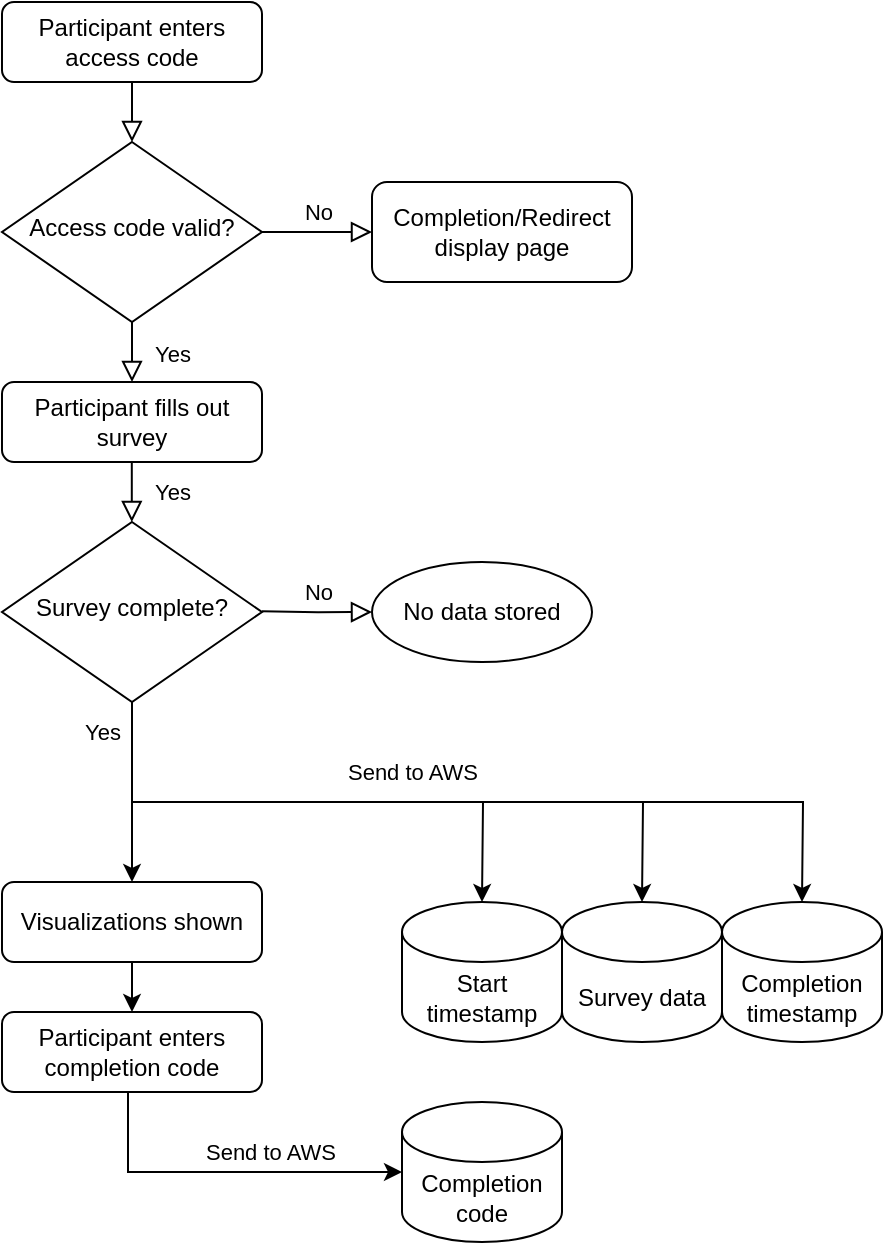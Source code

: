 <mxfile version="24.7.6">
  <diagram id="C5RBs43oDa-KdzZeNtuy" name="Page-1">
    <mxGraphModel dx="1444" dy="836" grid="1" gridSize="10" guides="1" tooltips="1" connect="1" arrows="1" fold="1" page="1" pageScale="1" pageWidth="827" pageHeight="1169" math="0" shadow="0">
      <root>
        <mxCell id="WIyWlLk6GJQsqaUBKTNV-0" />
        <mxCell id="WIyWlLk6GJQsqaUBKTNV-1" parent="WIyWlLk6GJQsqaUBKTNV-0" />
        <mxCell id="WIyWlLk6GJQsqaUBKTNV-2" value="" style="rounded=0;html=1;jettySize=auto;orthogonalLoop=1;fontSize=11;endArrow=block;endFill=0;endSize=8;strokeWidth=1;shadow=0;labelBackgroundColor=none;edgeStyle=orthogonalEdgeStyle;" parent="WIyWlLk6GJQsqaUBKTNV-1" source="WIyWlLk6GJQsqaUBKTNV-3" target="WIyWlLk6GJQsqaUBKTNV-6" edge="1">
          <mxGeometry relative="1" as="geometry">
            <mxPoint x="345" y="120" as="sourcePoint" />
          </mxGeometry>
        </mxCell>
        <mxCell id="WIyWlLk6GJQsqaUBKTNV-3" value="Participant enters access code" style="rounded=1;whiteSpace=wrap;html=1;fontSize=12;glass=0;strokeWidth=1;shadow=0;" parent="WIyWlLk6GJQsqaUBKTNV-1" vertex="1">
          <mxGeometry x="280" y="80" width="130" height="40" as="geometry" />
        </mxCell>
        <mxCell id="WIyWlLk6GJQsqaUBKTNV-4" value="Yes" style="rounded=0;html=1;jettySize=auto;orthogonalLoop=1;fontSize=11;endArrow=block;endFill=0;endSize=8;strokeWidth=1;shadow=0;labelBackgroundColor=none;edgeStyle=orthogonalEdgeStyle;" parent="WIyWlLk6GJQsqaUBKTNV-1" source="WIyWlLk6GJQsqaUBKTNV-6" edge="1">
          <mxGeometry y="20" relative="1" as="geometry">
            <mxPoint as="offset" />
            <mxPoint x="345" y="270" as="targetPoint" />
          </mxGeometry>
        </mxCell>
        <mxCell id="WIyWlLk6GJQsqaUBKTNV-5" value="No" style="edgeStyle=orthogonalEdgeStyle;rounded=0;html=1;jettySize=auto;orthogonalLoop=1;fontSize=11;endArrow=block;endFill=0;endSize=8;strokeWidth=1;shadow=0;labelBackgroundColor=none;" parent="WIyWlLk6GJQsqaUBKTNV-1" source="WIyWlLk6GJQsqaUBKTNV-6" target="WIyWlLk6GJQsqaUBKTNV-7" edge="1">
          <mxGeometry y="10" relative="1" as="geometry">
            <mxPoint as="offset" />
          </mxGeometry>
        </mxCell>
        <mxCell id="WIyWlLk6GJQsqaUBKTNV-6" value="Access code valid?" style="rhombus;whiteSpace=wrap;html=1;shadow=0;fontFamily=Helvetica;fontSize=12;align=center;strokeWidth=1;spacing=6;spacingTop=-4;" parent="WIyWlLk6GJQsqaUBKTNV-1" vertex="1">
          <mxGeometry x="280" y="150" width="130" height="90" as="geometry" />
        </mxCell>
        <mxCell id="WIyWlLk6GJQsqaUBKTNV-7" value="Completion/Redirect display page" style="rounded=1;whiteSpace=wrap;html=1;fontSize=12;glass=0;strokeWidth=1;shadow=0;" parent="WIyWlLk6GJQsqaUBKTNV-1" vertex="1">
          <mxGeometry x="465" y="170" width="130" height="50" as="geometry" />
        </mxCell>
        <mxCell id="9hw-PPKlq2yDwKxv5DDo-1" value="Participant fills out survey" style="rounded=1;whiteSpace=wrap;html=1;fontSize=12;glass=0;strokeWidth=1;shadow=0;" vertex="1" parent="WIyWlLk6GJQsqaUBKTNV-1">
          <mxGeometry x="280" y="270" width="130" height="40" as="geometry" />
        </mxCell>
        <mxCell id="9hw-PPKlq2yDwKxv5DDo-12" style="edgeStyle=orthogonalEdgeStyle;rounded=0;orthogonalLoop=1;jettySize=auto;html=1;exitX=0.5;exitY=1;exitDx=0;exitDy=0;" edge="1" parent="WIyWlLk6GJQsqaUBKTNV-1" source="9hw-PPKlq2yDwKxv5DDo-5">
          <mxGeometry relative="1" as="geometry">
            <mxPoint x="520" y="530" as="targetPoint" />
          </mxGeometry>
        </mxCell>
        <mxCell id="9hw-PPKlq2yDwKxv5DDo-13" style="edgeStyle=orthogonalEdgeStyle;rounded=0;orthogonalLoop=1;jettySize=auto;html=1;exitX=0.5;exitY=1;exitDx=0;exitDy=0;" edge="1" parent="WIyWlLk6GJQsqaUBKTNV-1" source="9hw-PPKlq2yDwKxv5DDo-5">
          <mxGeometry relative="1" as="geometry">
            <mxPoint x="600.0" y="530" as="targetPoint" />
          </mxGeometry>
        </mxCell>
        <mxCell id="9hw-PPKlq2yDwKxv5DDo-14" style="edgeStyle=orthogonalEdgeStyle;rounded=0;orthogonalLoop=1;jettySize=auto;html=1;exitX=0.5;exitY=1;exitDx=0;exitDy=0;" edge="1" parent="WIyWlLk6GJQsqaUBKTNV-1" source="9hw-PPKlq2yDwKxv5DDo-5">
          <mxGeometry relative="1" as="geometry">
            <mxPoint x="680.0" y="530" as="targetPoint" />
          </mxGeometry>
        </mxCell>
        <mxCell id="9hw-PPKlq2yDwKxv5DDo-20" style="edgeStyle=orthogonalEdgeStyle;rounded=0;orthogonalLoop=1;jettySize=auto;html=1;exitX=0.5;exitY=1;exitDx=0;exitDy=0;" edge="1" parent="WIyWlLk6GJQsqaUBKTNV-1" source="9hw-PPKlq2yDwKxv5DDo-5">
          <mxGeometry relative="1" as="geometry">
            <mxPoint x="345" y="520" as="targetPoint" />
          </mxGeometry>
        </mxCell>
        <mxCell id="9hw-PPKlq2yDwKxv5DDo-5" value="Survey complete?" style="rhombus;whiteSpace=wrap;html=1;shadow=0;fontFamily=Helvetica;fontSize=12;align=center;strokeWidth=1;spacing=6;spacingTop=-4;" vertex="1" parent="WIyWlLk6GJQsqaUBKTNV-1">
          <mxGeometry x="280" y="340" width="130" height="90" as="geometry" />
        </mxCell>
        <mxCell id="9hw-PPKlq2yDwKxv5DDo-7" value="Yes" style="rounded=0;html=1;jettySize=auto;orthogonalLoop=1;fontSize=11;endArrow=block;endFill=0;endSize=8;strokeWidth=1;shadow=0;labelBackgroundColor=none;edgeStyle=orthogonalEdgeStyle;" edge="1" parent="WIyWlLk6GJQsqaUBKTNV-1">
          <mxGeometry y="20" relative="1" as="geometry">
            <mxPoint as="offset" />
            <mxPoint x="344.9" y="310" as="sourcePoint" />
            <mxPoint x="344.9" y="340" as="targetPoint" />
          </mxGeometry>
        </mxCell>
        <mxCell id="9hw-PPKlq2yDwKxv5DDo-8" value="No" style="edgeStyle=orthogonalEdgeStyle;rounded=0;html=1;jettySize=auto;orthogonalLoop=1;fontSize=11;endArrow=block;endFill=0;endSize=8;strokeWidth=1;shadow=0;labelBackgroundColor=none;entryX=0;entryY=0.5;entryDx=0;entryDy=0;" edge="1" parent="WIyWlLk6GJQsqaUBKTNV-1" target="9hw-PPKlq2yDwKxv5DDo-9">
          <mxGeometry y="10" relative="1" as="geometry">
            <mxPoint as="offset" />
            <mxPoint x="410" y="384.63" as="sourcePoint" />
            <mxPoint x="465" y="384.63" as="targetPoint" />
          </mxGeometry>
        </mxCell>
        <mxCell id="9hw-PPKlq2yDwKxv5DDo-9" value="No data stored" style="ellipse;whiteSpace=wrap;html=1;" vertex="1" parent="WIyWlLk6GJQsqaUBKTNV-1">
          <mxGeometry x="465" y="360" width="110" height="50" as="geometry" />
        </mxCell>
        <mxCell id="9hw-PPKlq2yDwKxv5DDo-15" value="&lt;font style=&quot;font-size: 12px;&quot;&gt;Start timestamp&lt;/font&gt;" style="shape=cylinder3;whiteSpace=wrap;html=1;boundedLbl=1;backgroundOutline=1;size=15;" vertex="1" parent="WIyWlLk6GJQsqaUBKTNV-1">
          <mxGeometry x="480" y="530" width="80" height="70" as="geometry" />
        </mxCell>
        <mxCell id="9hw-PPKlq2yDwKxv5DDo-16" value="Survey data" style="shape=cylinder3;whiteSpace=wrap;html=1;boundedLbl=1;backgroundOutline=1;size=15;" vertex="1" parent="WIyWlLk6GJQsqaUBKTNV-1">
          <mxGeometry x="560" y="530" width="80" height="70" as="geometry" />
        </mxCell>
        <mxCell id="9hw-PPKlq2yDwKxv5DDo-17" value="Completion timestamp" style="shape=cylinder3;whiteSpace=wrap;html=1;boundedLbl=1;backgroundOutline=1;size=15;" vertex="1" parent="WIyWlLk6GJQsqaUBKTNV-1">
          <mxGeometry x="640" y="530" width="80" height="70" as="geometry" />
        </mxCell>
        <mxCell id="9hw-PPKlq2yDwKxv5DDo-18" value="&lt;font style=&quot;font-size: 11px;&quot;&gt;Send to AWS&lt;/font&gt;" style="text;html=1;align=center;verticalAlign=middle;resizable=0;points=[];autosize=1;strokeColor=none;fillColor=none;" vertex="1" parent="WIyWlLk6GJQsqaUBKTNV-1">
          <mxGeometry x="440" y="450" width="90" height="30" as="geometry" />
        </mxCell>
        <mxCell id="9hw-PPKlq2yDwKxv5DDo-19" value="&lt;font style=&quot;font-size: 11px;&quot;&gt;Yes&lt;/font&gt;" style="text;html=1;align=center;verticalAlign=middle;resizable=0;points=[];autosize=1;strokeColor=none;fillColor=none;" vertex="1" parent="WIyWlLk6GJQsqaUBKTNV-1">
          <mxGeometry x="310" y="430" width="40" height="30" as="geometry" />
        </mxCell>
        <mxCell id="9hw-PPKlq2yDwKxv5DDo-23" style="edgeStyle=orthogonalEdgeStyle;rounded=0;orthogonalLoop=1;jettySize=auto;html=1;exitX=0.5;exitY=1;exitDx=0;exitDy=0;" edge="1" parent="WIyWlLk6GJQsqaUBKTNV-1" source="9hw-PPKlq2yDwKxv5DDo-21" target="9hw-PPKlq2yDwKxv5DDo-22">
          <mxGeometry relative="1" as="geometry" />
        </mxCell>
        <mxCell id="9hw-PPKlq2yDwKxv5DDo-21" value="Visualizations shown" style="rounded=1;whiteSpace=wrap;html=1;fontSize=12;glass=0;strokeWidth=1;shadow=0;" vertex="1" parent="WIyWlLk6GJQsqaUBKTNV-1">
          <mxGeometry x="280" y="520" width="130" height="40" as="geometry" />
        </mxCell>
        <mxCell id="9hw-PPKlq2yDwKxv5DDo-27" style="edgeStyle=orthogonalEdgeStyle;rounded=0;orthogonalLoop=1;jettySize=auto;html=1;exitX=0.5;exitY=1;exitDx=0;exitDy=0;entryX=0;entryY=0.5;entryDx=0;entryDy=0;entryPerimeter=0;" edge="1" parent="WIyWlLk6GJQsqaUBKTNV-1" target="9hw-PPKlq2yDwKxv5DDo-29">
          <mxGeometry relative="1" as="geometry">
            <mxPoint x="484" y="665" as="targetPoint" />
            <mxPoint x="343" y="610" as="sourcePoint" />
            <Array as="points">
              <mxPoint x="343" y="665" />
            </Array>
          </mxGeometry>
        </mxCell>
        <mxCell id="9hw-PPKlq2yDwKxv5DDo-22" value="Participant enters completion code" style="rounded=1;whiteSpace=wrap;html=1;fontSize=12;glass=0;strokeWidth=1;shadow=0;" vertex="1" parent="WIyWlLk6GJQsqaUBKTNV-1">
          <mxGeometry x="280" y="585" width="130" height="40" as="geometry" />
        </mxCell>
        <mxCell id="9hw-PPKlq2yDwKxv5DDo-28" value="&lt;font style=&quot;font-size: 11px;&quot;&gt;Send to AWS&lt;/font&gt;" style="text;html=1;align=center;verticalAlign=middle;resizable=0;points=[];autosize=1;strokeColor=none;fillColor=none;" vertex="1" parent="WIyWlLk6GJQsqaUBKTNV-1">
          <mxGeometry x="369" y="640" width="90" height="30" as="geometry" />
        </mxCell>
        <mxCell id="9hw-PPKlq2yDwKxv5DDo-29" value="&lt;font style=&quot;font-size: 12px;&quot;&gt;Completion code&lt;/font&gt;" style="shape=cylinder3;whiteSpace=wrap;html=1;boundedLbl=1;backgroundOutline=1;size=15;" vertex="1" parent="WIyWlLk6GJQsqaUBKTNV-1">
          <mxGeometry x="480" y="630" width="80" height="70" as="geometry" />
        </mxCell>
      </root>
    </mxGraphModel>
  </diagram>
</mxfile>
